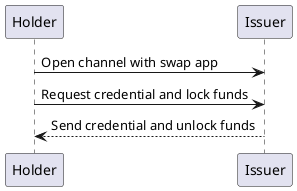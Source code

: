 @startuml dispute_payment

Holder -> Issuer: Open channel with swap app
Holder -> Issuer: Request credential and lock funds
Holder <-- Issuer: Send credential and unlock funds

@enduml